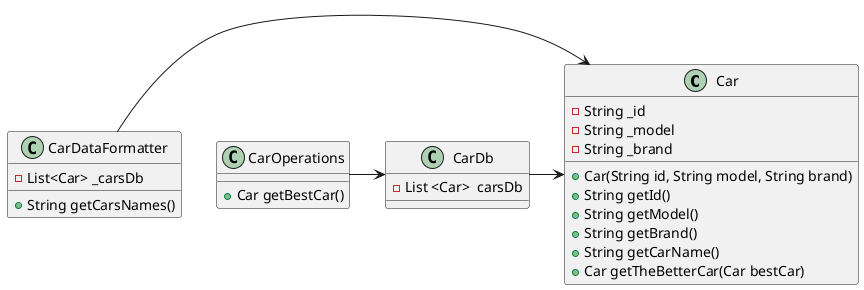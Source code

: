 @startuml
class Car{
    - String _id
    - String _model
    - String _brand
    + Car(String id, String model, String brand)
    + String getId()
    + String getModel()
    + String getBrand()
    + String getCarName()
    + Car getTheBetterCar(Car bestCar)
}

class CarDataFormatter{
    - List<Car> _carsDb
    +  String getCarsNames()
}
class CarDb{
    - List <Car>  carsDb
}
class CarOperations{
    + Car getBestCar()
}

CarDb -> Car
CarDataFormatter -> Car
CarOperations -> CarDb


@enduml